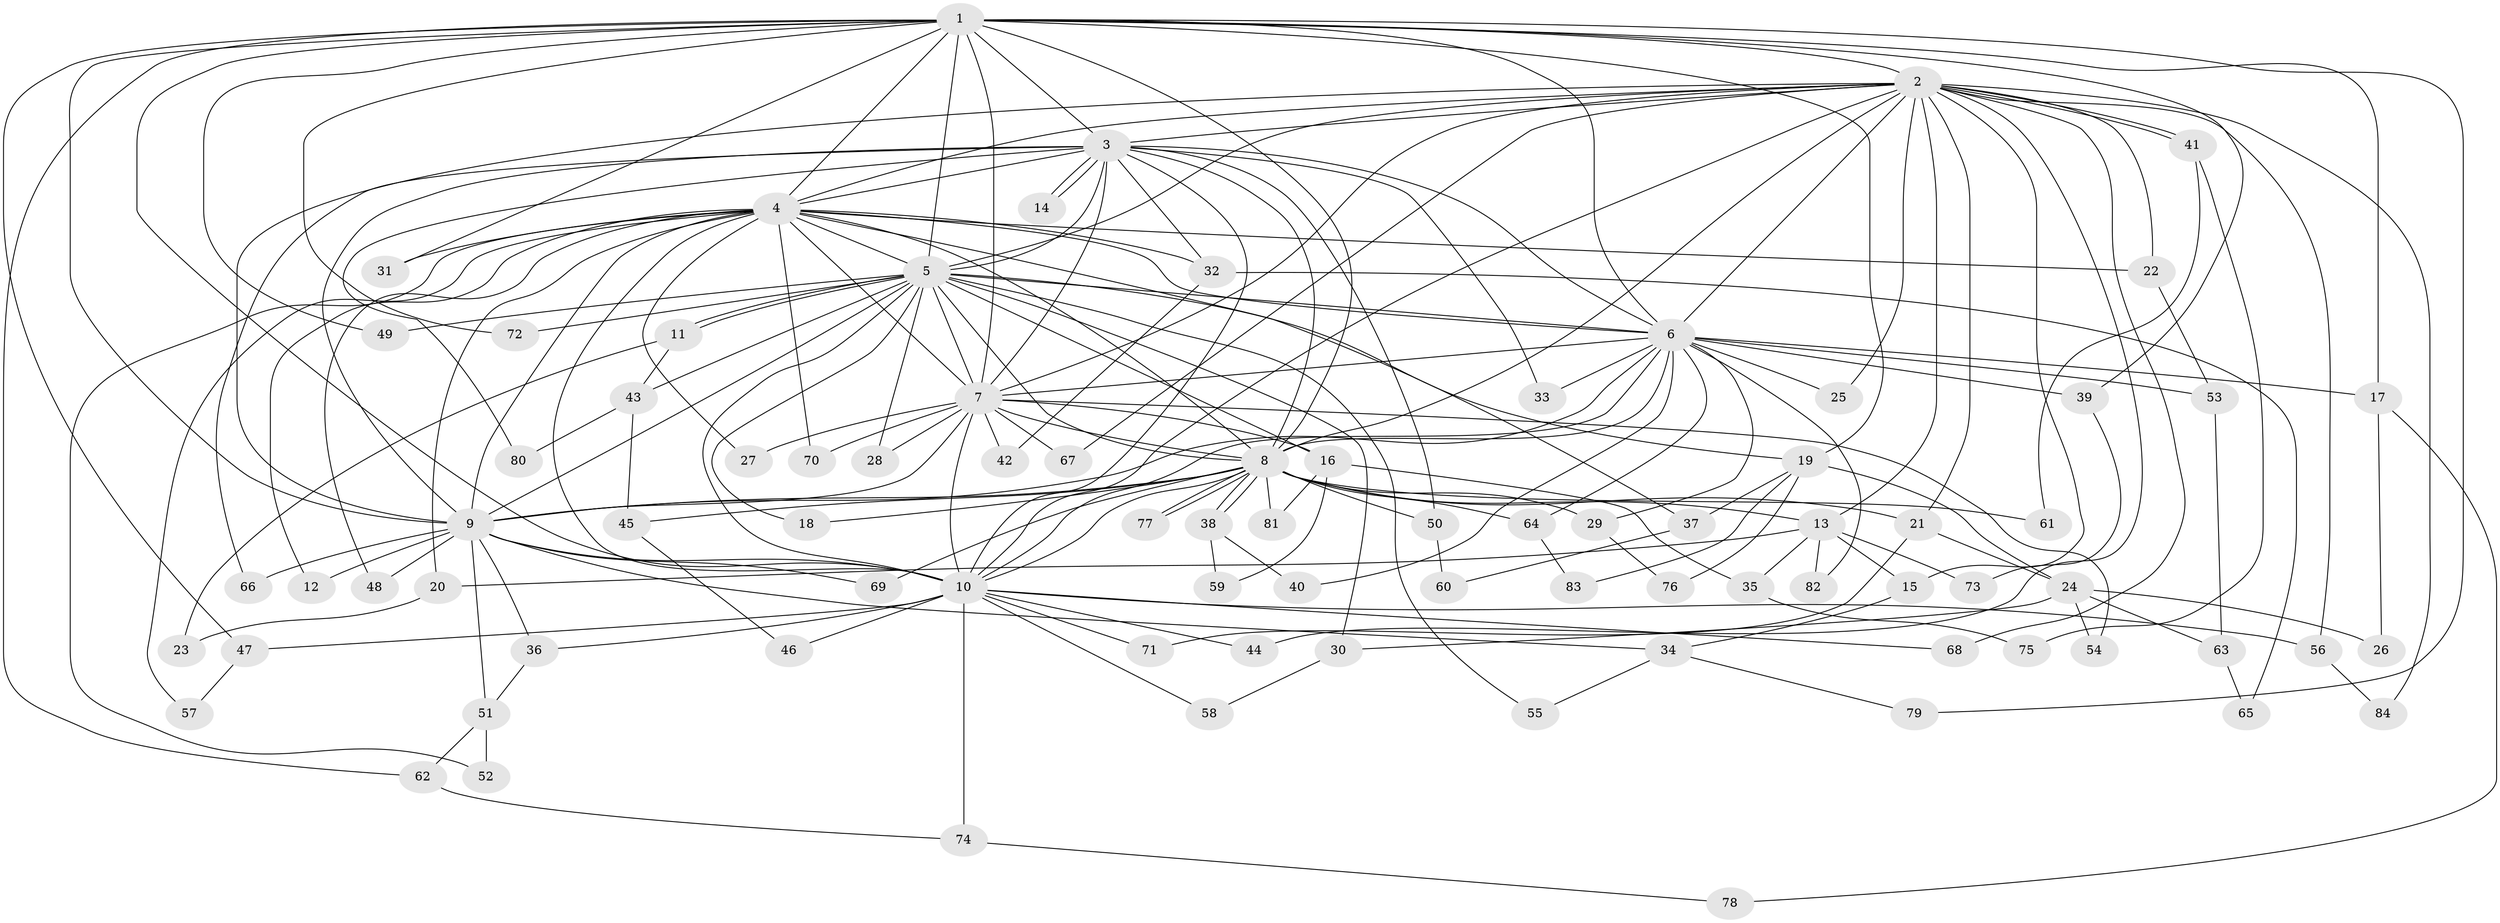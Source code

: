 // coarse degree distribution, {3: 0.35714285714285715, 19: 0.023809523809523808, 15: 0.09523809523809523, 4: 0.19047619047619047, 12: 0.023809523809523808, 6: 0.047619047619047616, 1: 0.047619047619047616, 13: 0.047619047619047616, 16: 0.047619047619047616, 2: 0.07142857142857142, 5: 0.023809523809523808, 7: 0.023809523809523808}
// Generated by graph-tools (version 1.1) at 2025/36/03/04/25 23:36:29]
// undirected, 84 vertices, 193 edges
graph export_dot {
  node [color=gray90,style=filled];
  1;
  2;
  3;
  4;
  5;
  6;
  7;
  8;
  9;
  10;
  11;
  12;
  13;
  14;
  15;
  16;
  17;
  18;
  19;
  20;
  21;
  22;
  23;
  24;
  25;
  26;
  27;
  28;
  29;
  30;
  31;
  32;
  33;
  34;
  35;
  36;
  37;
  38;
  39;
  40;
  41;
  42;
  43;
  44;
  45;
  46;
  47;
  48;
  49;
  50;
  51;
  52;
  53;
  54;
  55;
  56;
  57;
  58;
  59;
  60;
  61;
  62;
  63;
  64;
  65;
  66;
  67;
  68;
  69;
  70;
  71;
  72;
  73;
  74;
  75;
  76;
  77;
  78;
  79;
  80;
  81;
  82;
  83;
  84;
  1 -- 2;
  1 -- 3;
  1 -- 4;
  1 -- 5;
  1 -- 6;
  1 -- 7;
  1 -- 8;
  1 -- 9;
  1 -- 10;
  1 -- 17;
  1 -- 19;
  1 -- 31;
  1 -- 39;
  1 -- 47;
  1 -- 49;
  1 -- 62;
  1 -- 72;
  1 -- 79;
  2 -- 3;
  2 -- 4;
  2 -- 5;
  2 -- 6;
  2 -- 7;
  2 -- 8;
  2 -- 9;
  2 -- 10;
  2 -- 13;
  2 -- 15;
  2 -- 21;
  2 -- 22;
  2 -- 25;
  2 -- 41;
  2 -- 41;
  2 -- 44;
  2 -- 56;
  2 -- 67;
  2 -- 68;
  2 -- 84;
  3 -- 4;
  3 -- 5;
  3 -- 6;
  3 -- 7;
  3 -- 8;
  3 -- 9;
  3 -- 10;
  3 -- 14;
  3 -- 14;
  3 -- 32;
  3 -- 33;
  3 -- 50;
  3 -- 66;
  3 -- 80;
  4 -- 5;
  4 -- 6;
  4 -- 7;
  4 -- 8;
  4 -- 9;
  4 -- 10;
  4 -- 12;
  4 -- 20;
  4 -- 22;
  4 -- 27;
  4 -- 31;
  4 -- 32;
  4 -- 37;
  4 -- 48;
  4 -- 52;
  4 -- 57;
  4 -- 70;
  5 -- 6;
  5 -- 7;
  5 -- 8;
  5 -- 9;
  5 -- 10;
  5 -- 11;
  5 -- 11;
  5 -- 16;
  5 -- 18;
  5 -- 19;
  5 -- 28;
  5 -- 30;
  5 -- 43;
  5 -- 49;
  5 -- 55;
  5 -- 72;
  6 -- 7;
  6 -- 8;
  6 -- 9;
  6 -- 10;
  6 -- 17;
  6 -- 25;
  6 -- 29;
  6 -- 33;
  6 -- 39;
  6 -- 40;
  6 -- 53;
  6 -- 64;
  6 -- 82;
  7 -- 8;
  7 -- 9;
  7 -- 10;
  7 -- 16;
  7 -- 27;
  7 -- 28;
  7 -- 42;
  7 -- 54;
  7 -- 67;
  7 -- 70;
  8 -- 9;
  8 -- 10;
  8 -- 13;
  8 -- 18;
  8 -- 21;
  8 -- 29;
  8 -- 38;
  8 -- 38;
  8 -- 45;
  8 -- 50;
  8 -- 61;
  8 -- 64;
  8 -- 69;
  8 -- 77;
  8 -- 77;
  8 -- 81;
  9 -- 10;
  9 -- 12;
  9 -- 34;
  9 -- 36;
  9 -- 48;
  9 -- 51;
  9 -- 66;
  9 -- 69;
  10 -- 36;
  10 -- 44;
  10 -- 46;
  10 -- 47;
  10 -- 56;
  10 -- 58;
  10 -- 68;
  10 -- 71;
  10 -- 74;
  11 -- 23;
  11 -- 43;
  13 -- 15;
  13 -- 20;
  13 -- 35;
  13 -- 73;
  13 -- 82;
  15 -- 34;
  16 -- 35;
  16 -- 59;
  16 -- 81;
  17 -- 26;
  17 -- 78;
  19 -- 24;
  19 -- 37;
  19 -- 76;
  19 -- 83;
  20 -- 23;
  21 -- 24;
  21 -- 71;
  22 -- 53;
  24 -- 26;
  24 -- 30;
  24 -- 54;
  24 -- 63;
  29 -- 76;
  30 -- 58;
  32 -- 42;
  32 -- 65;
  34 -- 55;
  34 -- 79;
  35 -- 75;
  36 -- 51;
  37 -- 60;
  38 -- 40;
  38 -- 59;
  39 -- 73;
  41 -- 61;
  41 -- 75;
  43 -- 45;
  43 -- 80;
  45 -- 46;
  47 -- 57;
  50 -- 60;
  51 -- 52;
  51 -- 62;
  53 -- 63;
  56 -- 84;
  62 -- 74;
  63 -- 65;
  64 -- 83;
  74 -- 78;
}
